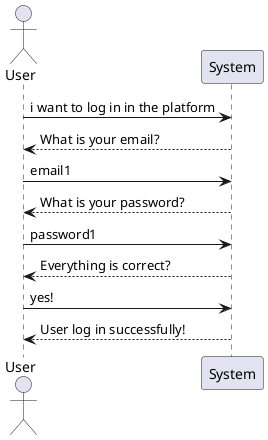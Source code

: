 @startuml

actor User

User -> System: i want to log in in the platform
System --> User: What is your email?
User -> System: email1
System --> User: What is your password?
User -> System: password1
System --> User: Everything is correct?
User -> System: yes!
System --> User: User log in successfully!

@enduml